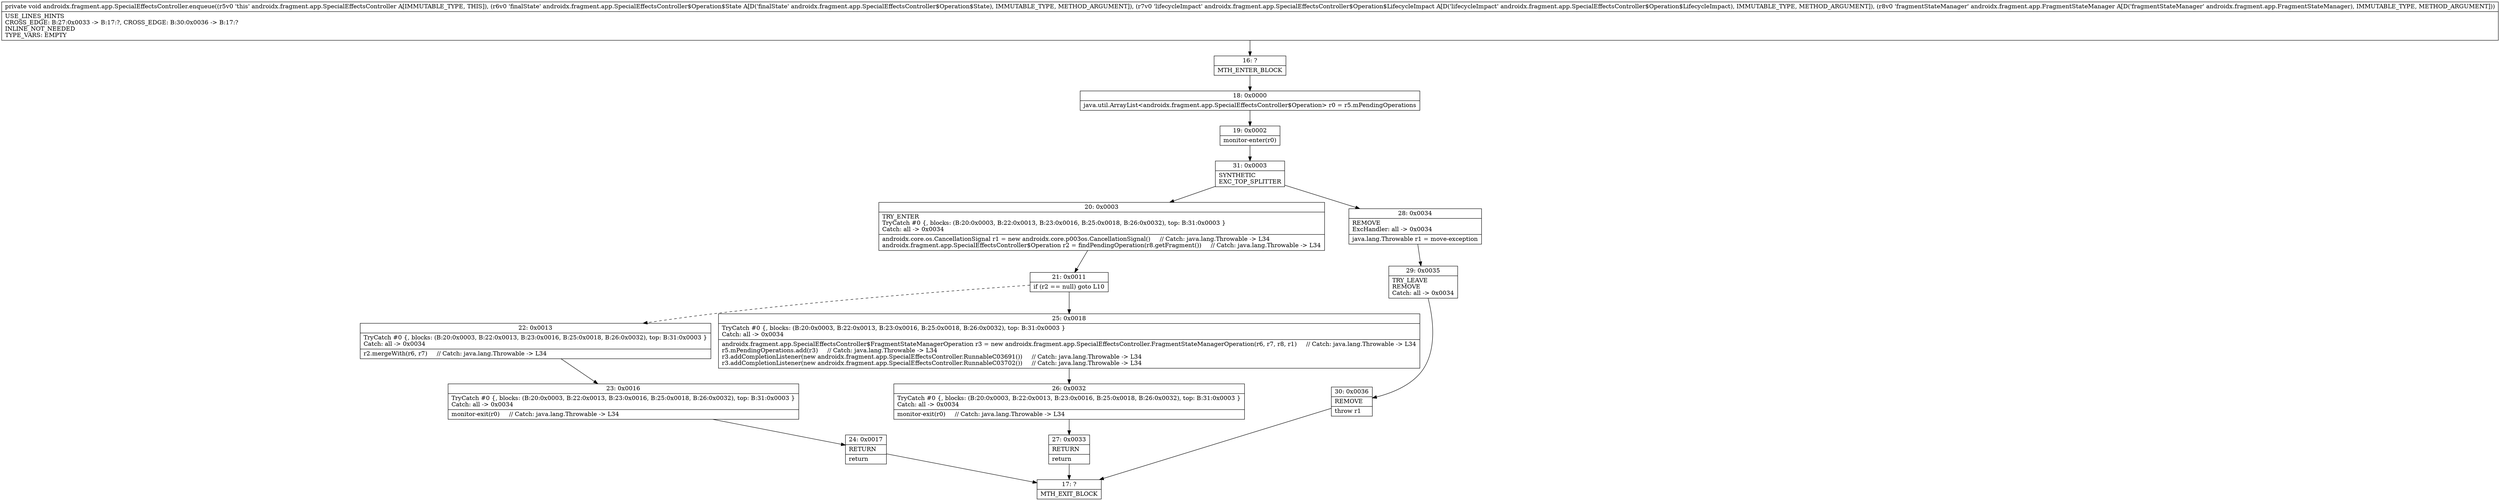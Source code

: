 digraph "CFG forandroidx.fragment.app.SpecialEffectsController.enqueue(Landroidx\/fragment\/app\/SpecialEffectsController$Operation$State;Landroidx\/fragment\/app\/SpecialEffectsController$Operation$LifecycleImpact;Landroidx\/fragment\/app\/FragmentStateManager;)V" {
Node_16 [shape=record,label="{16\:\ ?|MTH_ENTER_BLOCK\l}"];
Node_18 [shape=record,label="{18\:\ 0x0000|java.util.ArrayList\<androidx.fragment.app.SpecialEffectsController$Operation\> r0 = r5.mPendingOperations\l}"];
Node_19 [shape=record,label="{19\:\ 0x0002|monitor\-enter(r0)\l}"];
Node_31 [shape=record,label="{31\:\ 0x0003|SYNTHETIC\lEXC_TOP_SPLITTER\l}"];
Node_20 [shape=record,label="{20\:\ 0x0003|TRY_ENTER\lTryCatch #0 \{, blocks: (B:20:0x0003, B:22:0x0013, B:23:0x0016, B:25:0x0018, B:26:0x0032), top: B:31:0x0003 \}\lCatch: all \-\> 0x0034\l|androidx.core.os.CancellationSignal r1 = new androidx.core.p003os.CancellationSignal()     \/\/ Catch: java.lang.Throwable \-\> L34\landroidx.fragment.app.SpecialEffectsController$Operation r2 = findPendingOperation(r8.getFragment())     \/\/ Catch: java.lang.Throwable \-\> L34\l}"];
Node_21 [shape=record,label="{21\:\ 0x0011|if (r2 == null) goto L10\l}"];
Node_22 [shape=record,label="{22\:\ 0x0013|TryCatch #0 \{, blocks: (B:20:0x0003, B:22:0x0013, B:23:0x0016, B:25:0x0018, B:26:0x0032), top: B:31:0x0003 \}\lCatch: all \-\> 0x0034\l|r2.mergeWith(r6, r7)     \/\/ Catch: java.lang.Throwable \-\> L34\l}"];
Node_23 [shape=record,label="{23\:\ 0x0016|TryCatch #0 \{, blocks: (B:20:0x0003, B:22:0x0013, B:23:0x0016, B:25:0x0018, B:26:0x0032), top: B:31:0x0003 \}\lCatch: all \-\> 0x0034\l|monitor\-exit(r0)     \/\/ Catch: java.lang.Throwable \-\> L34\l}"];
Node_24 [shape=record,label="{24\:\ 0x0017|RETURN\l|return\l}"];
Node_17 [shape=record,label="{17\:\ ?|MTH_EXIT_BLOCK\l}"];
Node_25 [shape=record,label="{25\:\ 0x0018|TryCatch #0 \{, blocks: (B:20:0x0003, B:22:0x0013, B:23:0x0016, B:25:0x0018, B:26:0x0032), top: B:31:0x0003 \}\lCatch: all \-\> 0x0034\l|androidx.fragment.app.SpecialEffectsController$FragmentStateManagerOperation r3 = new androidx.fragment.app.SpecialEffectsController.FragmentStateManagerOperation(r6, r7, r8, r1)     \/\/ Catch: java.lang.Throwable \-\> L34\lr5.mPendingOperations.add(r3)     \/\/ Catch: java.lang.Throwable \-\> L34\lr3.addCompletionListener(new androidx.fragment.app.SpecialEffectsController.RunnableC03691())     \/\/ Catch: java.lang.Throwable \-\> L34\lr3.addCompletionListener(new androidx.fragment.app.SpecialEffectsController.RunnableC03702())     \/\/ Catch: java.lang.Throwable \-\> L34\l}"];
Node_26 [shape=record,label="{26\:\ 0x0032|TryCatch #0 \{, blocks: (B:20:0x0003, B:22:0x0013, B:23:0x0016, B:25:0x0018, B:26:0x0032), top: B:31:0x0003 \}\lCatch: all \-\> 0x0034\l|monitor\-exit(r0)     \/\/ Catch: java.lang.Throwable \-\> L34\l}"];
Node_27 [shape=record,label="{27\:\ 0x0033|RETURN\l|return\l}"];
Node_28 [shape=record,label="{28\:\ 0x0034|REMOVE\lExcHandler: all \-\> 0x0034\l|java.lang.Throwable r1 = move\-exception\l}"];
Node_29 [shape=record,label="{29\:\ 0x0035|TRY_LEAVE\lREMOVE\lCatch: all \-\> 0x0034\l}"];
Node_30 [shape=record,label="{30\:\ 0x0036|REMOVE\l|throw r1\l}"];
MethodNode[shape=record,label="{private void androidx.fragment.app.SpecialEffectsController.enqueue((r5v0 'this' androidx.fragment.app.SpecialEffectsController A[IMMUTABLE_TYPE, THIS]), (r6v0 'finalState' androidx.fragment.app.SpecialEffectsController$Operation$State A[D('finalState' androidx.fragment.app.SpecialEffectsController$Operation$State), IMMUTABLE_TYPE, METHOD_ARGUMENT]), (r7v0 'lifecycleImpact' androidx.fragment.app.SpecialEffectsController$Operation$LifecycleImpact A[D('lifecycleImpact' androidx.fragment.app.SpecialEffectsController$Operation$LifecycleImpact), IMMUTABLE_TYPE, METHOD_ARGUMENT]), (r8v0 'fragmentStateManager' androidx.fragment.app.FragmentStateManager A[D('fragmentStateManager' androidx.fragment.app.FragmentStateManager), IMMUTABLE_TYPE, METHOD_ARGUMENT]))  | USE_LINES_HINTS\lCROSS_EDGE: B:27:0x0033 \-\> B:17:?, CROSS_EDGE: B:30:0x0036 \-\> B:17:?\lINLINE_NOT_NEEDED\lTYPE_VARS: EMPTY\l}"];
MethodNode -> Node_16;Node_16 -> Node_18;
Node_18 -> Node_19;
Node_19 -> Node_31;
Node_31 -> Node_20;
Node_31 -> Node_28;
Node_20 -> Node_21;
Node_21 -> Node_22[style=dashed];
Node_21 -> Node_25;
Node_22 -> Node_23;
Node_23 -> Node_24;
Node_24 -> Node_17;
Node_25 -> Node_26;
Node_26 -> Node_27;
Node_27 -> Node_17;
Node_28 -> Node_29;
Node_29 -> Node_30;
Node_30 -> Node_17;
}

